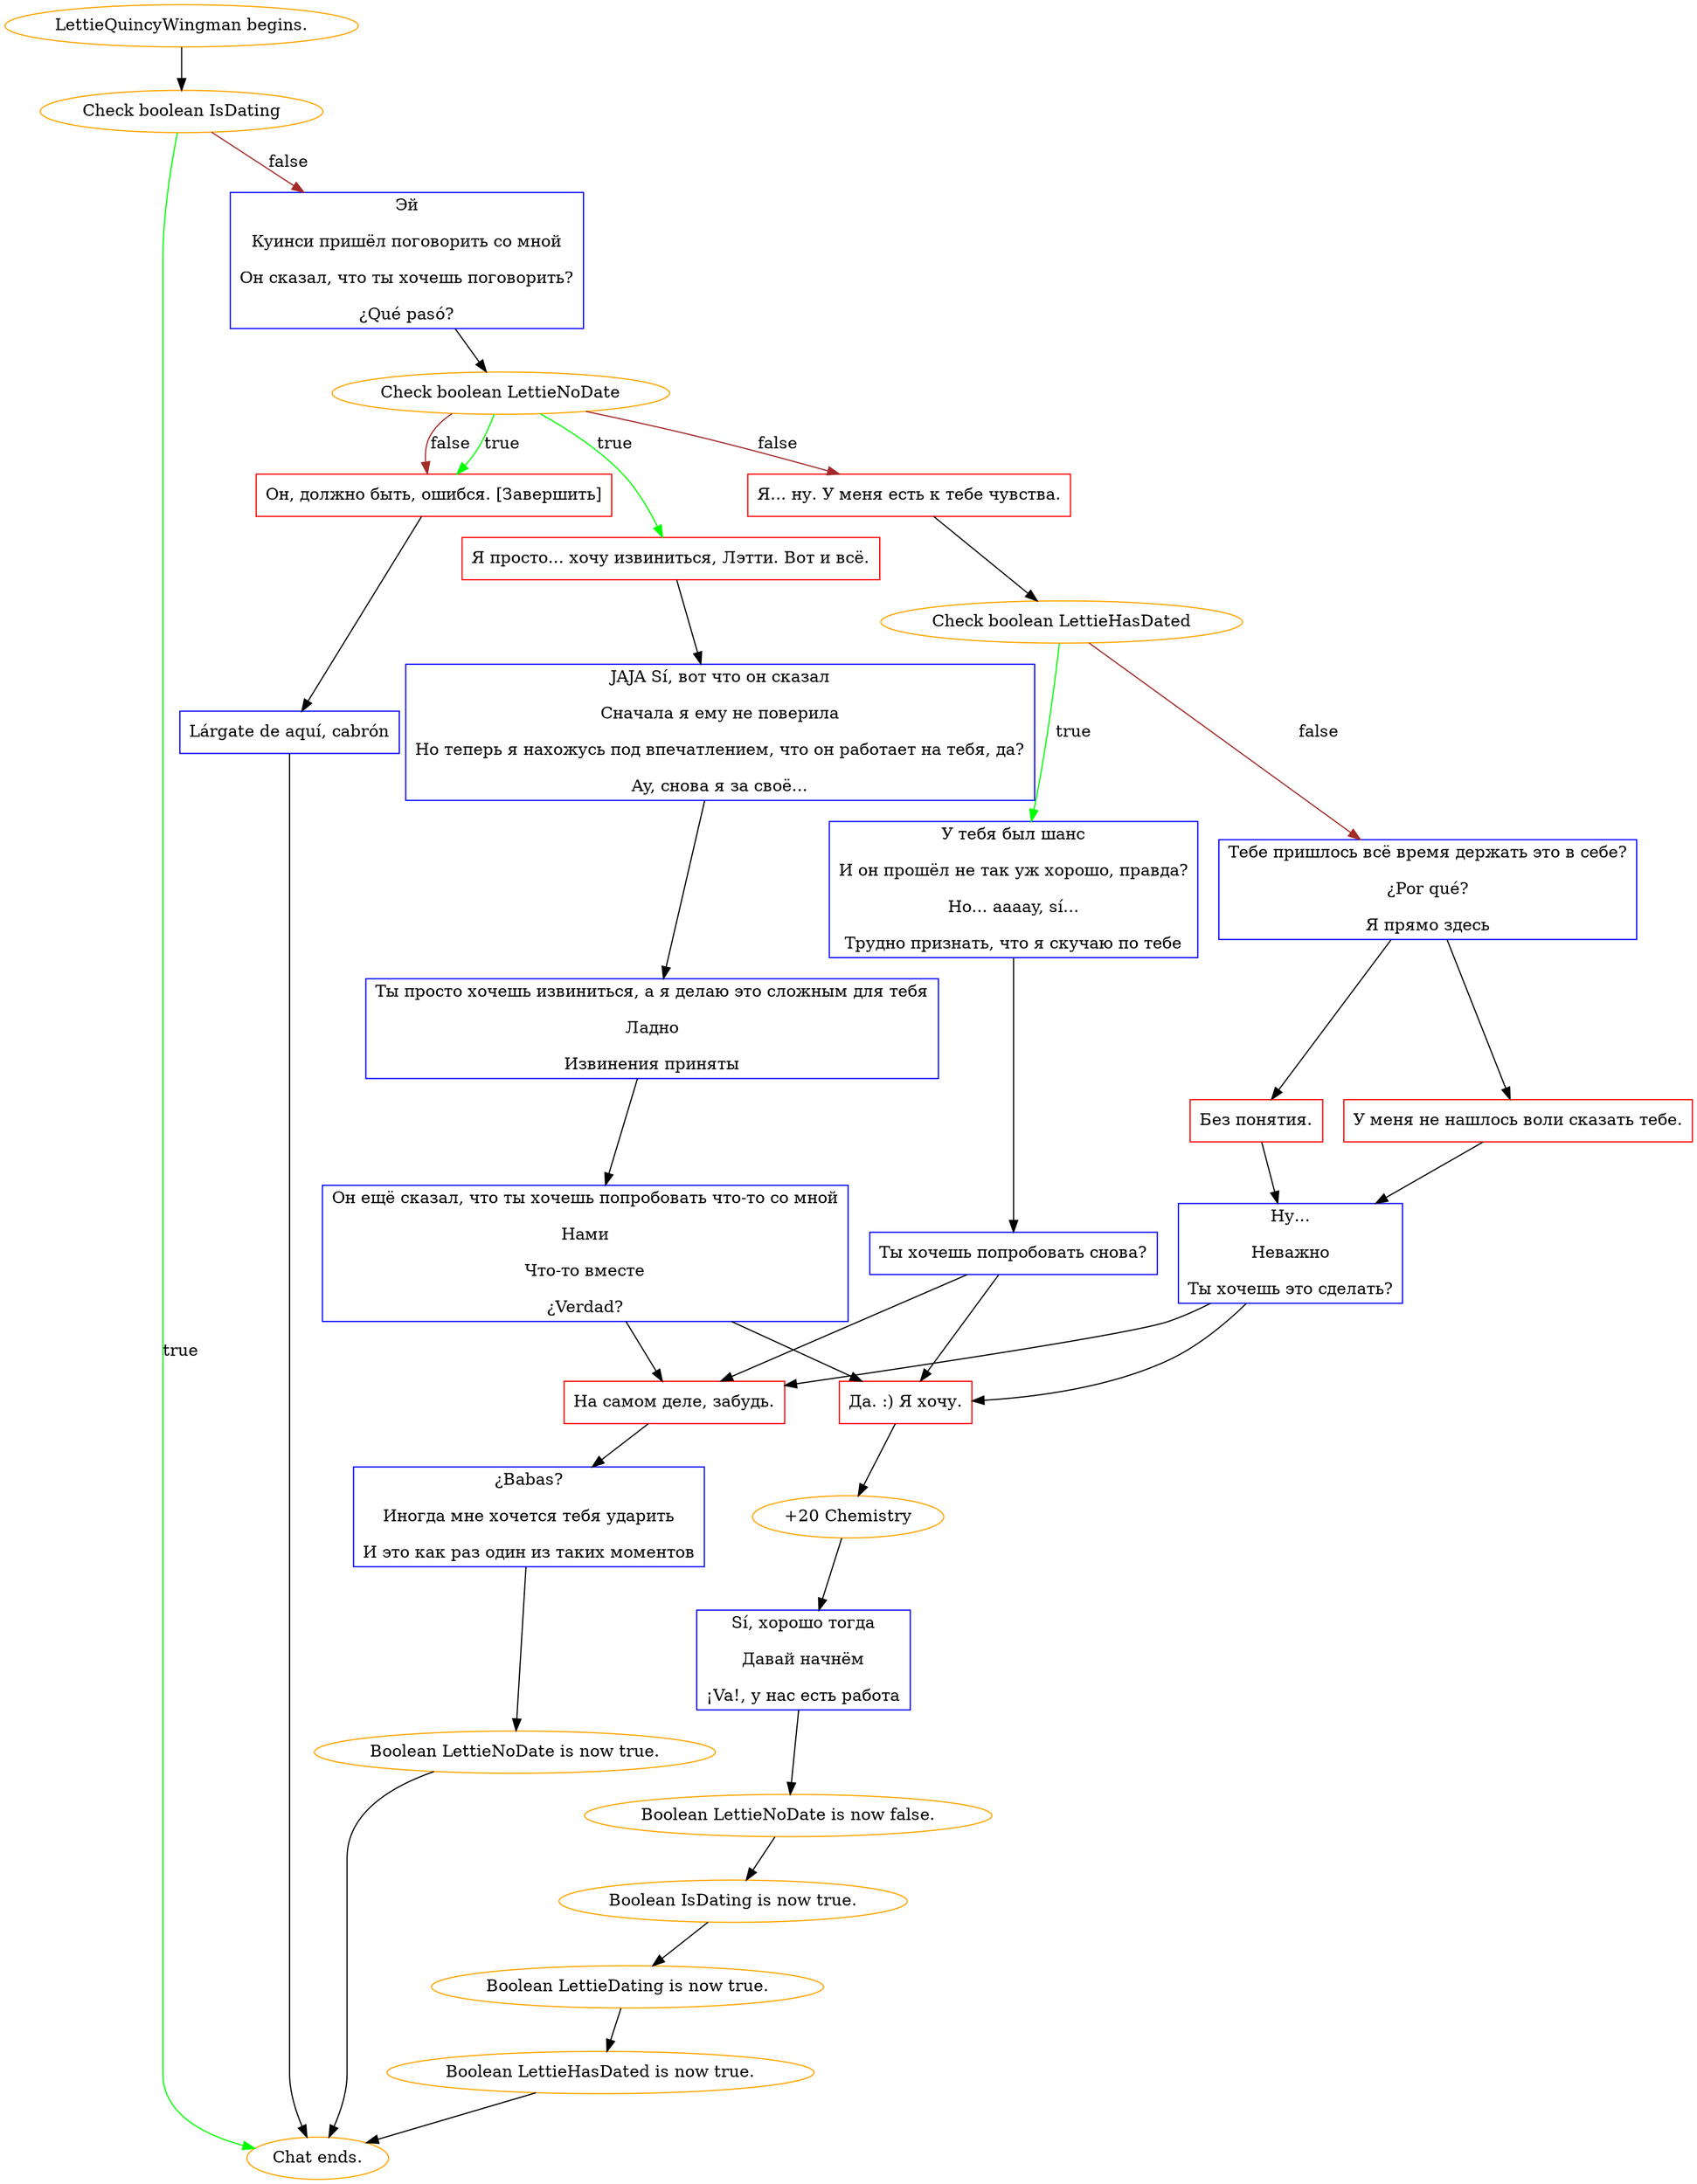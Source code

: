digraph {
	"LettieQuincyWingman begins." [color=orange];
		"LettieQuincyWingman begins." -> j3451391318;
	j3451391318 [label="Check boolean IsDating",color=orange];
		j3451391318 -> "Chat ends." [label=true,color=green];
		j3451391318 -> j2531262590 [label=false,color=brown];
	"Chat ends." [color=orange];
	j2531262590 [label="Эй
Куинси пришёл поговорить со мной
Он сказал, что ты хочешь поговорить?
¿Qué pasó?",shape=box,color=blue];
		j2531262590 -> j2065325619;
	j2065325619 [label="Check boolean LettieNoDate",color=orange];
		j2065325619 -> j377763928 [label=true,color=green];
		j2065325619 -> j3096750255 [label=true,color=green];
		j2065325619 -> j3246326583 [label=false,color=brown];
		j2065325619 -> j3096750255 [label=false,color=brown];
	j377763928 [label="Я просто... хочу извиниться, Лэтти. Вот и всё.",shape=box,color=red];
		j377763928 -> j1940998832;
	j3096750255 [label="Он, должно быть, ошибся. [Завершить]",shape=box,color=red];
		j3096750255 -> j3947662504;
	j3246326583 [label="Я... ну. У меня есть к тебе чувства.",shape=box,color=red];
		j3246326583 -> j909510203;
	j1940998832 [label="JAJA Sí, вот что он сказал
Сначала я ему не поверила
Но теперь я нахожусь под впечатлением, что он работает на тебя, да?
Ay, снова я за своё...",shape=box,color=blue];
		j1940998832 -> j2482271299;
	j3947662504 [label="Lárgate de aquí, cabrón",shape=box,color=blue];
		j3947662504 -> "Chat ends.";
	j909510203 [label="Check boolean LettieHasDated",color=orange];
		j909510203 -> j939122472 [label=true,color=green];
		j909510203 -> j3142836683 [label=false,color=brown];
	j2482271299 [label="Ты просто хочешь извиниться, а я делаю это сложным для тебя
Ладно
Извинения приняты",shape=box,color=blue];
		j2482271299 -> j2190374559;
	j939122472 [label="У тебя был шанс
И он прошёл не так уж хорошо, правда?
Но... aaaay, sí...
Трудно признать, что я скучаю по тебе",shape=box,color=blue];
		j939122472 -> j413933565;
	j3142836683 [label="Тебе пришлось всё время держать это в себе?
¿Por qué?
Я прямо здесь",shape=box,color=blue];
		j3142836683 -> j3835661607;
		j3142836683 -> j2099220334;
	j2190374559 [label="Он ещё сказал, что ты хочешь попробовать что-то со мной
Нами
Что-то вместе
¿Verdad?",shape=box,color=blue];
		j2190374559 -> j3798161348;
		j2190374559 -> j1438985689;
	j413933565 [label="Ты хочешь попробовать снова?",shape=box,color=blue];
		j413933565 -> j3798161348;
		j413933565 -> j1438985689;
	j3835661607 [label="У меня не нашлось воли сказать тебе.",shape=box,color=red];
		j3835661607 -> j1394606802;
	j2099220334 [label="Без понятия.",shape=box,color=red];
		j2099220334 -> j1394606802;
	j3798161348 [label="Да. :) Я хочу.",shape=box,color=red];
		j3798161348 -> j1086730181;
	j1438985689 [label="На самом деле, забудь.",shape=box,color=red];
		j1438985689 -> j3570915186;
	j1394606802 [label="Ну...
Неважно
Ты хочешь это сделать?",shape=box,color=blue];
		j1394606802 -> j3798161348;
		j1394606802 -> j1438985689;
	j1086730181 [label="+20 Chemistry",color=orange];
		j1086730181 -> j3333244215;
	j3570915186 [label="¿Babas?
Иногда мне хочется тебя ударить
И это как раз один из таких моментов",shape=box,color=blue];
		j3570915186 -> j2703113057;
	j3333244215 [label="Sí, хорошо тогда
Давай начнём
¡Va!, у нас есть работа",shape=box,color=blue];
		j3333244215 -> j4071933913;
	j2703113057 [label="Boolean LettieNoDate is now true.",color=orange];
		j2703113057 -> "Chat ends.";
	j4071933913 [label="Boolean LettieNoDate is now false.",color=orange];
		j4071933913 -> j444607473;
	j444607473 [label="Boolean IsDating is now true.",color=orange];
		j444607473 -> j2763854765;
	j2763854765 [label="Boolean LettieDating is now true.",color=orange];
		j2763854765 -> j3003494003;
	j3003494003 [label="Boolean LettieHasDated is now true.",color=orange];
		j3003494003 -> "Chat ends.";
}